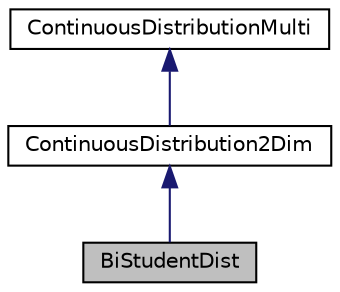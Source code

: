 digraph "BiStudentDist"
{
 // INTERACTIVE_SVG=YES
  bgcolor="transparent";
  edge [fontname="Helvetica",fontsize="10",labelfontname="Helvetica",labelfontsize="10"];
  node [fontname="Helvetica",fontsize="10",shape=record];
  Node3 [label="BiStudentDist",height=0.2,width=0.4,color="black", fillcolor="grey75", style="filled", fontcolor="black"];
  Node4 -> Node3 [dir="back",color="midnightblue",fontsize="10",style="solid",fontname="Helvetica"];
  Node4 [label="ContinuousDistribution2Dim",height=0.2,width=0.4,color="black",URL="$dd/d94/classumontreal_1_1ssj_1_1probdistmulti_1_1ContinuousDistribution2Dim.html",tooltip="Classes implementing 2-dimensional continuous distributions should inherit from this class..."];
  Node5 -> Node4 [dir="back",color="midnightblue",fontsize="10",style="solid",fontname="Helvetica"];
  Node5 [label="ContinuousDistributionMulti",height=0.2,width=0.4,color="black",URL="$d6/d06/classumontreal_1_1ssj_1_1probdistmulti_1_1ContinuousDistributionMulti.html",tooltip="Classes implementing continuous multi-dimensional distributions should inherit from this class..."];
}
